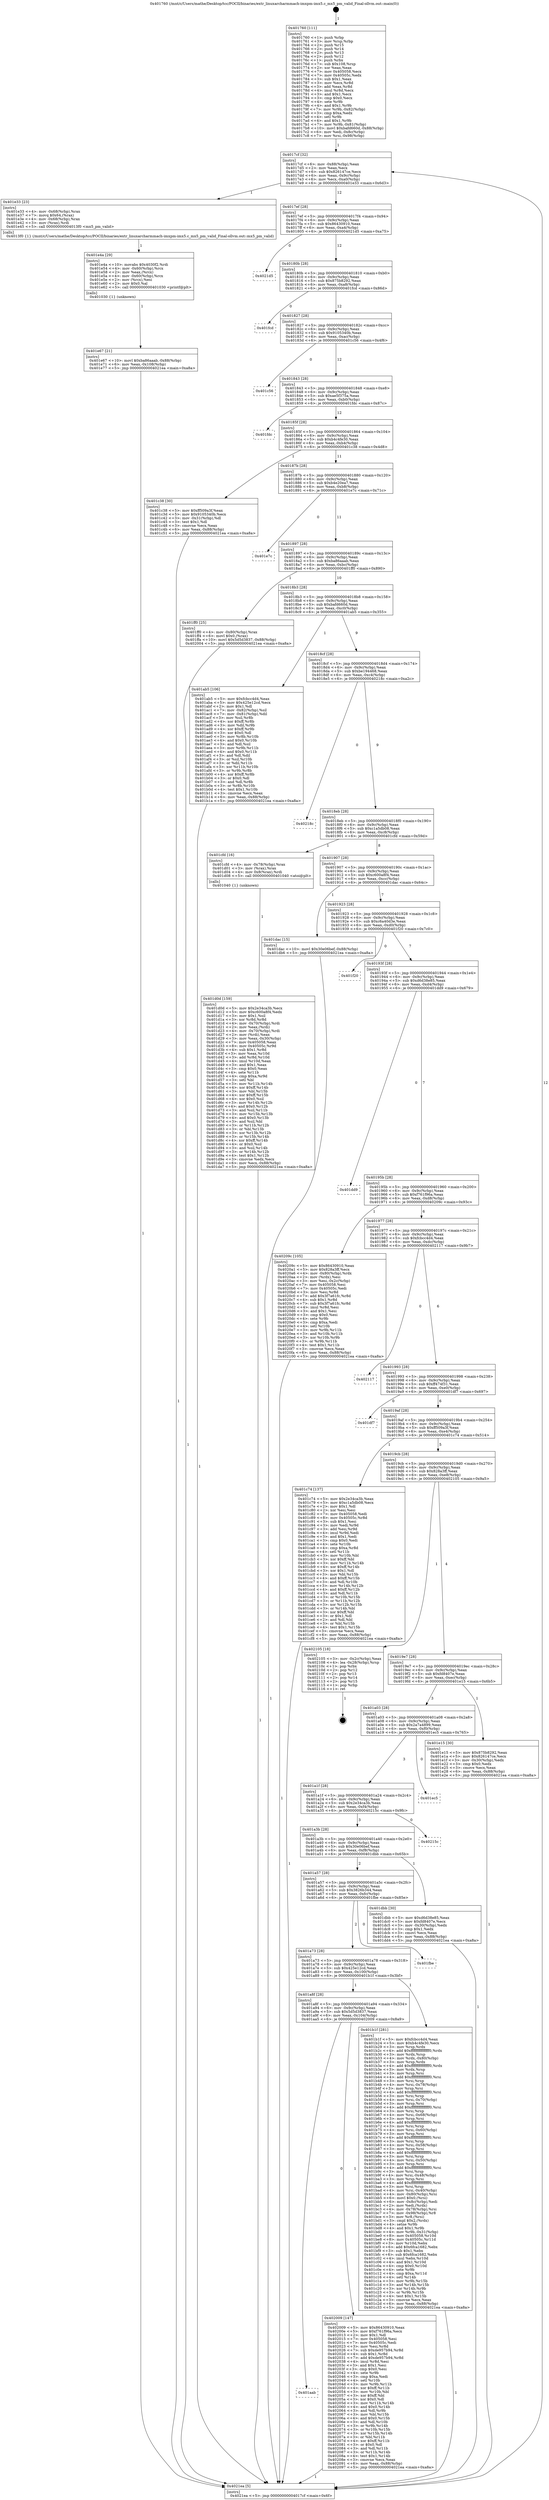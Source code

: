 digraph "0x401760" {
  label = "0x401760 (/mnt/c/Users/mathe/Desktop/tcc/POCII/binaries/extr_linuxarcharmmach-imxpm-imx5.c_mx5_pm_valid_Final-ollvm.out::main(0))"
  labelloc = "t"
  node[shape=record]

  Entry [label="",width=0.3,height=0.3,shape=circle,fillcolor=black,style=filled]
  "0x4017cf" [label="{
     0x4017cf [32]\l
     | [instrs]\l
     &nbsp;&nbsp;0x4017cf \<+6\>: mov -0x88(%rbp),%eax\l
     &nbsp;&nbsp;0x4017d5 \<+2\>: mov %eax,%ecx\l
     &nbsp;&nbsp;0x4017d7 \<+6\>: sub $0x826147ce,%ecx\l
     &nbsp;&nbsp;0x4017dd \<+6\>: mov %eax,-0x9c(%rbp)\l
     &nbsp;&nbsp;0x4017e3 \<+6\>: mov %ecx,-0xa0(%rbp)\l
     &nbsp;&nbsp;0x4017e9 \<+6\>: je 0000000000401e33 \<main+0x6d3\>\l
  }"]
  "0x401e33" [label="{
     0x401e33 [23]\l
     | [instrs]\l
     &nbsp;&nbsp;0x401e33 \<+4\>: mov -0x68(%rbp),%rax\l
     &nbsp;&nbsp;0x401e37 \<+7\>: movq $0x64,(%rax)\l
     &nbsp;&nbsp;0x401e3e \<+4\>: mov -0x68(%rbp),%rax\l
     &nbsp;&nbsp;0x401e42 \<+3\>: mov (%rax),%rdi\l
     &nbsp;&nbsp;0x401e45 \<+5\>: call 00000000004013f0 \<mx5_pm_valid\>\l
     | [calls]\l
     &nbsp;&nbsp;0x4013f0 \{1\} (/mnt/c/Users/mathe/Desktop/tcc/POCII/binaries/extr_linuxarcharmmach-imxpm-imx5.c_mx5_pm_valid_Final-ollvm.out::mx5_pm_valid)\l
  }"]
  "0x4017ef" [label="{
     0x4017ef [28]\l
     | [instrs]\l
     &nbsp;&nbsp;0x4017ef \<+5\>: jmp 00000000004017f4 \<main+0x94\>\l
     &nbsp;&nbsp;0x4017f4 \<+6\>: mov -0x9c(%rbp),%eax\l
     &nbsp;&nbsp;0x4017fa \<+5\>: sub $0x86430910,%eax\l
     &nbsp;&nbsp;0x4017ff \<+6\>: mov %eax,-0xa4(%rbp)\l
     &nbsp;&nbsp;0x401805 \<+6\>: je 00000000004021d5 \<main+0xa75\>\l
  }"]
  Exit [label="",width=0.3,height=0.3,shape=circle,fillcolor=black,style=filled,peripheries=2]
  "0x4021d5" [label="{
     0x4021d5\l
  }", style=dashed]
  "0x40180b" [label="{
     0x40180b [28]\l
     | [instrs]\l
     &nbsp;&nbsp;0x40180b \<+5\>: jmp 0000000000401810 \<main+0xb0\>\l
     &nbsp;&nbsp;0x401810 \<+6\>: mov -0x9c(%rbp),%eax\l
     &nbsp;&nbsp;0x401816 \<+5\>: sub $0x875b8292,%eax\l
     &nbsp;&nbsp;0x40181b \<+6\>: mov %eax,-0xa8(%rbp)\l
     &nbsp;&nbsp;0x401821 \<+6\>: je 0000000000401fcd \<main+0x86d\>\l
  }"]
  "0x401aab" [label="{
     0x401aab\l
  }", style=dashed]
  "0x401fcd" [label="{
     0x401fcd\l
  }", style=dashed]
  "0x401827" [label="{
     0x401827 [28]\l
     | [instrs]\l
     &nbsp;&nbsp;0x401827 \<+5\>: jmp 000000000040182c \<main+0xcc\>\l
     &nbsp;&nbsp;0x40182c \<+6\>: mov -0x9c(%rbp),%eax\l
     &nbsp;&nbsp;0x401832 \<+5\>: sub $0x9105340b,%eax\l
     &nbsp;&nbsp;0x401837 \<+6\>: mov %eax,-0xac(%rbp)\l
     &nbsp;&nbsp;0x40183d \<+6\>: je 0000000000401c56 \<main+0x4f6\>\l
  }"]
  "0x402009" [label="{
     0x402009 [147]\l
     | [instrs]\l
     &nbsp;&nbsp;0x402009 \<+5\>: mov $0x86430910,%eax\l
     &nbsp;&nbsp;0x40200e \<+5\>: mov $0xf761f96a,%ecx\l
     &nbsp;&nbsp;0x402013 \<+2\>: mov $0x1,%dl\l
     &nbsp;&nbsp;0x402015 \<+7\>: mov 0x405058,%esi\l
     &nbsp;&nbsp;0x40201c \<+7\>: mov 0x40505c,%edi\l
     &nbsp;&nbsp;0x402023 \<+3\>: mov %esi,%r8d\l
     &nbsp;&nbsp;0x402026 \<+7\>: sub $0xde957b94,%r8d\l
     &nbsp;&nbsp;0x40202d \<+4\>: sub $0x1,%r8d\l
     &nbsp;&nbsp;0x402031 \<+7\>: add $0xde957b94,%r8d\l
     &nbsp;&nbsp;0x402038 \<+4\>: imul %r8d,%esi\l
     &nbsp;&nbsp;0x40203c \<+3\>: and $0x1,%esi\l
     &nbsp;&nbsp;0x40203f \<+3\>: cmp $0x0,%esi\l
     &nbsp;&nbsp;0x402042 \<+4\>: sete %r9b\l
     &nbsp;&nbsp;0x402046 \<+3\>: cmp $0xa,%edi\l
     &nbsp;&nbsp;0x402049 \<+4\>: setl %r10b\l
     &nbsp;&nbsp;0x40204d \<+3\>: mov %r9b,%r11b\l
     &nbsp;&nbsp;0x402050 \<+4\>: xor $0xff,%r11b\l
     &nbsp;&nbsp;0x402054 \<+3\>: mov %r10b,%bl\l
     &nbsp;&nbsp;0x402057 \<+3\>: xor $0xff,%bl\l
     &nbsp;&nbsp;0x40205a \<+3\>: xor $0x0,%dl\l
     &nbsp;&nbsp;0x40205d \<+3\>: mov %r11b,%r14b\l
     &nbsp;&nbsp;0x402060 \<+4\>: and $0x0,%r14b\l
     &nbsp;&nbsp;0x402064 \<+3\>: and %dl,%r9b\l
     &nbsp;&nbsp;0x402067 \<+3\>: mov %bl,%r15b\l
     &nbsp;&nbsp;0x40206a \<+4\>: and $0x0,%r15b\l
     &nbsp;&nbsp;0x40206e \<+3\>: and %dl,%r10b\l
     &nbsp;&nbsp;0x402071 \<+3\>: or %r9b,%r14b\l
     &nbsp;&nbsp;0x402074 \<+3\>: or %r10b,%r15b\l
     &nbsp;&nbsp;0x402077 \<+3\>: xor %r15b,%r14b\l
     &nbsp;&nbsp;0x40207a \<+3\>: or %bl,%r11b\l
     &nbsp;&nbsp;0x40207d \<+4\>: xor $0xff,%r11b\l
     &nbsp;&nbsp;0x402081 \<+3\>: or $0x0,%dl\l
     &nbsp;&nbsp;0x402084 \<+3\>: and %dl,%r11b\l
     &nbsp;&nbsp;0x402087 \<+3\>: or %r11b,%r14b\l
     &nbsp;&nbsp;0x40208a \<+4\>: test $0x1,%r14b\l
     &nbsp;&nbsp;0x40208e \<+3\>: cmovne %ecx,%eax\l
     &nbsp;&nbsp;0x402091 \<+6\>: mov %eax,-0x88(%rbp)\l
     &nbsp;&nbsp;0x402097 \<+5\>: jmp 00000000004021ea \<main+0xa8a\>\l
  }"]
  "0x401c56" [label="{
     0x401c56\l
  }", style=dashed]
  "0x401843" [label="{
     0x401843 [28]\l
     | [instrs]\l
     &nbsp;&nbsp;0x401843 \<+5\>: jmp 0000000000401848 \<main+0xe8\>\l
     &nbsp;&nbsp;0x401848 \<+6\>: mov -0x9c(%rbp),%eax\l
     &nbsp;&nbsp;0x40184e \<+5\>: sub $0xae5f375a,%eax\l
     &nbsp;&nbsp;0x401853 \<+6\>: mov %eax,-0xb0(%rbp)\l
     &nbsp;&nbsp;0x401859 \<+6\>: je 0000000000401fdc \<main+0x87c\>\l
  }"]
  "0x401e67" [label="{
     0x401e67 [21]\l
     | [instrs]\l
     &nbsp;&nbsp;0x401e67 \<+10\>: movl $0xba86aaab,-0x88(%rbp)\l
     &nbsp;&nbsp;0x401e71 \<+6\>: mov %eax,-0x108(%rbp)\l
     &nbsp;&nbsp;0x401e77 \<+5\>: jmp 00000000004021ea \<main+0xa8a\>\l
  }"]
  "0x401fdc" [label="{
     0x401fdc\l
  }", style=dashed]
  "0x40185f" [label="{
     0x40185f [28]\l
     | [instrs]\l
     &nbsp;&nbsp;0x40185f \<+5\>: jmp 0000000000401864 \<main+0x104\>\l
     &nbsp;&nbsp;0x401864 \<+6\>: mov -0x9c(%rbp),%eax\l
     &nbsp;&nbsp;0x40186a \<+5\>: sub $0xb4c4fe30,%eax\l
     &nbsp;&nbsp;0x40186f \<+6\>: mov %eax,-0xb4(%rbp)\l
     &nbsp;&nbsp;0x401875 \<+6\>: je 0000000000401c38 \<main+0x4d8\>\l
  }"]
  "0x401e4a" [label="{
     0x401e4a [29]\l
     | [instrs]\l
     &nbsp;&nbsp;0x401e4a \<+10\>: movabs $0x4030f2,%rdi\l
     &nbsp;&nbsp;0x401e54 \<+4\>: mov -0x60(%rbp),%rcx\l
     &nbsp;&nbsp;0x401e58 \<+2\>: mov %eax,(%rcx)\l
     &nbsp;&nbsp;0x401e5a \<+4\>: mov -0x60(%rbp),%rcx\l
     &nbsp;&nbsp;0x401e5e \<+2\>: mov (%rcx),%esi\l
     &nbsp;&nbsp;0x401e60 \<+2\>: mov $0x0,%al\l
     &nbsp;&nbsp;0x401e62 \<+5\>: call 0000000000401030 \<printf@plt\>\l
     | [calls]\l
     &nbsp;&nbsp;0x401030 \{1\} (unknown)\l
  }"]
  "0x401c38" [label="{
     0x401c38 [30]\l
     | [instrs]\l
     &nbsp;&nbsp;0x401c38 \<+5\>: mov $0xff509a3f,%eax\l
     &nbsp;&nbsp;0x401c3d \<+5\>: mov $0x9105340b,%ecx\l
     &nbsp;&nbsp;0x401c42 \<+3\>: mov -0x31(%rbp),%dl\l
     &nbsp;&nbsp;0x401c45 \<+3\>: test $0x1,%dl\l
     &nbsp;&nbsp;0x401c48 \<+3\>: cmovne %ecx,%eax\l
     &nbsp;&nbsp;0x401c4b \<+6\>: mov %eax,-0x88(%rbp)\l
     &nbsp;&nbsp;0x401c51 \<+5\>: jmp 00000000004021ea \<main+0xa8a\>\l
  }"]
  "0x40187b" [label="{
     0x40187b [28]\l
     | [instrs]\l
     &nbsp;&nbsp;0x40187b \<+5\>: jmp 0000000000401880 \<main+0x120\>\l
     &nbsp;&nbsp;0x401880 \<+6\>: mov -0x9c(%rbp),%eax\l
     &nbsp;&nbsp;0x401886 \<+5\>: sub $0xb4e20ea7,%eax\l
     &nbsp;&nbsp;0x40188b \<+6\>: mov %eax,-0xb8(%rbp)\l
     &nbsp;&nbsp;0x401891 \<+6\>: je 0000000000401e7c \<main+0x71c\>\l
  }"]
  "0x401d0d" [label="{
     0x401d0d [159]\l
     | [instrs]\l
     &nbsp;&nbsp;0x401d0d \<+5\>: mov $0x2e34ca3b,%ecx\l
     &nbsp;&nbsp;0x401d12 \<+5\>: mov $0xc600a8f4,%edx\l
     &nbsp;&nbsp;0x401d17 \<+3\>: mov $0x1,%sil\l
     &nbsp;&nbsp;0x401d1a \<+3\>: xor %r8d,%r8d\l
     &nbsp;&nbsp;0x401d1d \<+4\>: mov -0x70(%rbp),%rdi\l
     &nbsp;&nbsp;0x401d21 \<+2\>: mov %eax,(%rdi)\l
     &nbsp;&nbsp;0x401d23 \<+4\>: mov -0x70(%rbp),%rdi\l
     &nbsp;&nbsp;0x401d27 \<+2\>: mov (%rdi),%eax\l
     &nbsp;&nbsp;0x401d29 \<+3\>: mov %eax,-0x30(%rbp)\l
     &nbsp;&nbsp;0x401d2c \<+7\>: mov 0x405058,%eax\l
     &nbsp;&nbsp;0x401d33 \<+8\>: mov 0x40505c,%r9d\l
     &nbsp;&nbsp;0x401d3b \<+4\>: sub $0x1,%r8d\l
     &nbsp;&nbsp;0x401d3f \<+3\>: mov %eax,%r10d\l
     &nbsp;&nbsp;0x401d42 \<+3\>: add %r8d,%r10d\l
     &nbsp;&nbsp;0x401d45 \<+4\>: imul %r10d,%eax\l
     &nbsp;&nbsp;0x401d49 \<+3\>: and $0x1,%eax\l
     &nbsp;&nbsp;0x401d4c \<+3\>: cmp $0x0,%eax\l
     &nbsp;&nbsp;0x401d4f \<+4\>: sete %r11b\l
     &nbsp;&nbsp;0x401d53 \<+4\>: cmp $0xa,%r9d\l
     &nbsp;&nbsp;0x401d57 \<+3\>: setl %bl\l
     &nbsp;&nbsp;0x401d5a \<+3\>: mov %r11b,%r14b\l
     &nbsp;&nbsp;0x401d5d \<+4\>: xor $0xff,%r14b\l
     &nbsp;&nbsp;0x401d61 \<+3\>: mov %bl,%r15b\l
     &nbsp;&nbsp;0x401d64 \<+4\>: xor $0xff,%r15b\l
     &nbsp;&nbsp;0x401d68 \<+4\>: xor $0x0,%sil\l
     &nbsp;&nbsp;0x401d6c \<+3\>: mov %r14b,%r12b\l
     &nbsp;&nbsp;0x401d6f \<+4\>: and $0x0,%r12b\l
     &nbsp;&nbsp;0x401d73 \<+3\>: and %sil,%r11b\l
     &nbsp;&nbsp;0x401d76 \<+3\>: mov %r15b,%r13b\l
     &nbsp;&nbsp;0x401d79 \<+4\>: and $0x0,%r13b\l
     &nbsp;&nbsp;0x401d7d \<+3\>: and %sil,%bl\l
     &nbsp;&nbsp;0x401d80 \<+3\>: or %r11b,%r12b\l
     &nbsp;&nbsp;0x401d83 \<+3\>: or %bl,%r13b\l
     &nbsp;&nbsp;0x401d86 \<+3\>: xor %r13b,%r12b\l
     &nbsp;&nbsp;0x401d89 \<+3\>: or %r15b,%r14b\l
     &nbsp;&nbsp;0x401d8c \<+4\>: xor $0xff,%r14b\l
     &nbsp;&nbsp;0x401d90 \<+4\>: or $0x0,%sil\l
     &nbsp;&nbsp;0x401d94 \<+3\>: and %sil,%r14b\l
     &nbsp;&nbsp;0x401d97 \<+3\>: or %r14b,%r12b\l
     &nbsp;&nbsp;0x401d9a \<+4\>: test $0x1,%r12b\l
     &nbsp;&nbsp;0x401d9e \<+3\>: cmovne %edx,%ecx\l
     &nbsp;&nbsp;0x401da1 \<+6\>: mov %ecx,-0x88(%rbp)\l
     &nbsp;&nbsp;0x401da7 \<+5\>: jmp 00000000004021ea \<main+0xa8a\>\l
  }"]
  "0x401e7c" [label="{
     0x401e7c\l
  }", style=dashed]
  "0x401897" [label="{
     0x401897 [28]\l
     | [instrs]\l
     &nbsp;&nbsp;0x401897 \<+5\>: jmp 000000000040189c \<main+0x13c\>\l
     &nbsp;&nbsp;0x40189c \<+6\>: mov -0x9c(%rbp),%eax\l
     &nbsp;&nbsp;0x4018a2 \<+5\>: sub $0xba86aaab,%eax\l
     &nbsp;&nbsp;0x4018a7 \<+6\>: mov %eax,-0xbc(%rbp)\l
     &nbsp;&nbsp;0x4018ad \<+6\>: je 0000000000401ff0 \<main+0x890\>\l
  }"]
  "0x401a8f" [label="{
     0x401a8f [28]\l
     | [instrs]\l
     &nbsp;&nbsp;0x401a8f \<+5\>: jmp 0000000000401a94 \<main+0x334\>\l
     &nbsp;&nbsp;0x401a94 \<+6\>: mov -0x9c(%rbp),%eax\l
     &nbsp;&nbsp;0x401a9a \<+5\>: sub $0x5d5d3837,%eax\l
     &nbsp;&nbsp;0x401a9f \<+6\>: mov %eax,-0x104(%rbp)\l
     &nbsp;&nbsp;0x401aa5 \<+6\>: je 0000000000402009 \<main+0x8a9\>\l
  }"]
  "0x401ff0" [label="{
     0x401ff0 [25]\l
     | [instrs]\l
     &nbsp;&nbsp;0x401ff0 \<+4\>: mov -0x80(%rbp),%rax\l
     &nbsp;&nbsp;0x401ff4 \<+6\>: movl $0x0,(%rax)\l
     &nbsp;&nbsp;0x401ffa \<+10\>: movl $0x5d5d3837,-0x88(%rbp)\l
     &nbsp;&nbsp;0x402004 \<+5\>: jmp 00000000004021ea \<main+0xa8a\>\l
  }"]
  "0x4018b3" [label="{
     0x4018b3 [28]\l
     | [instrs]\l
     &nbsp;&nbsp;0x4018b3 \<+5\>: jmp 00000000004018b8 \<main+0x158\>\l
     &nbsp;&nbsp;0x4018b8 \<+6\>: mov -0x9c(%rbp),%eax\l
     &nbsp;&nbsp;0x4018be \<+5\>: sub $0xbafd660d,%eax\l
     &nbsp;&nbsp;0x4018c3 \<+6\>: mov %eax,-0xc0(%rbp)\l
     &nbsp;&nbsp;0x4018c9 \<+6\>: je 0000000000401ab5 \<main+0x355\>\l
  }"]
  "0x401b1f" [label="{
     0x401b1f [281]\l
     | [instrs]\l
     &nbsp;&nbsp;0x401b1f \<+5\>: mov $0xfcbcc4d4,%eax\l
     &nbsp;&nbsp;0x401b24 \<+5\>: mov $0xb4c4fe30,%ecx\l
     &nbsp;&nbsp;0x401b29 \<+3\>: mov %rsp,%rdx\l
     &nbsp;&nbsp;0x401b2c \<+4\>: add $0xfffffffffffffff0,%rdx\l
     &nbsp;&nbsp;0x401b30 \<+3\>: mov %rdx,%rsp\l
     &nbsp;&nbsp;0x401b33 \<+4\>: mov %rdx,-0x80(%rbp)\l
     &nbsp;&nbsp;0x401b37 \<+3\>: mov %rsp,%rdx\l
     &nbsp;&nbsp;0x401b3a \<+4\>: add $0xfffffffffffffff0,%rdx\l
     &nbsp;&nbsp;0x401b3e \<+3\>: mov %rdx,%rsp\l
     &nbsp;&nbsp;0x401b41 \<+3\>: mov %rsp,%rsi\l
     &nbsp;&nbsp;0x401b44 \<+4\>: add $0xfffffffffffffff0,%rsi\l
     &nbsp;&nbsp;0x401b48 \<+3\>: mov %rsi,%rsp\l
     &nbsp;&nbsp;0x401b4b \<+4\>: mov %rsi,-0x78(%rbp)\l
     &nbsp;&nbsp;0x401b4f \<+3\>: mov %rsp,%rsi\l
     &nbsp;&nbsp;0x401b52 \<+4\>: add $0xfffffffffffffff0,%rsi\l
     &nbsp;&nbsp;0x401b56 \<+3\>: mov %rsi,%rsp\l
     &nbsp;&nbsp;0x401b59 \<+4\>: mov %rsi,-0x70(%rbp)\l
     &nbsp;&nbsp;0x401b5d \<+3\>: mov %rsp,%rsi\l
     &nbsp;&nbsp;0x401b60 \<+4\>: add $0xfffffffffffffff0,%rsi\l
     &nbsp;&nbsp;0x401b64 \<+3\>: mov %rsi,%rsp\l
     &nbsp;&nbsp;0x401b67 \<+4\>: mov %rsi,-0x68(%rbp)\l
     &nbsp;&nbsp;0x401b6b \<+3\>: mov %rsp,%rsi\l
     &nbsp;&nbsp;0x401b6e \<+4\>: add $0xfffffffffffffff0,%rsi\l
     &nbsp;&nbsp;0x401b72 \<+3\>: mov %rsi,%rsp\l
     &nbsp;&nbsp;0x401b75 \<+4\>: mov %rsi,-0x60(%rbp)\l
     &nbsp;&nbsp;0x401b79 \<+3\>: mov %rsp,%rsi\l
     &nbsp;&nbsp;0x401b7c \<+4\>: add $0xfffffffffffffff0,%rsi\l
     &nbsp;&nbsp;0x401b80 \<+3\>: mov %rsi,%rsp\l
     &nbsp;&nbsp;0x401b83 \<+4\>: mov %rsi,-0x58(%rbp)\l
     &nbsp;&nbsp;0x401b87 \<+3\>: mov %rsp,%rsi\l
     &nbsp;&nbsp;0x401b8a \<+4\>: add $0xfffffffffffffff0,%rsi\l
     &nbsp;&nbsp;0x401b8e \<+3\>: mov %rsi,%rsp\l
     &nbsp;&nbsp;0x401b91 \<+4\>: mov %rsi,-0x50(%rbp)\l
     &nbsp;&nbsp;0x401b95 \<+3\>: mov %rsp,%rsi\l
     &nbsp;&nbsp;0x401b98 \<+4\>: add $0xfffffffffffffff0,%rsi\l
     &nbsp;&nbsp;0x401b9c \<+3\>: mov %rsi,%rsp\l
     &nbsp;&nbsp;0x401b9f \<+4\>: mov %rsi,-0x48(%rbp)\l
     &nbsp;&nbsp;0x401ba3 \<+3\>: mov %rsp,%rsi\l
     &nbsp;&nbsp;0x401ba6 \<+4\>: add $0xfffffffffffffff0,%rsi\l
     &nbsp;&nbsp;0x401baa \<+3\>: mov %rsi,%rsp\l
     &nbsp;&nbsp;0x401bad \<+4\>: mov %rsi,-0x40(%rbp)\l
     &nbsp;&nbsp;0x401bb1 \<+4\>: mov -0x80(%rbp),%rsi\l
     &nbsp;&nbsp;0x401bb5 \<+6\>: movl $0x0,(%rsi)\l
     &nbsp;&nbsp;0x401bbb \<+6\>: mov -0x8c(%rbp),%edi\l
     &nbsp;&nbsp;0x401bc1 \<+2\>: mov %edi,(%rdx)\l
     &nbsp;&nbsp;0x401bc3 \<+4\>: mov -0x78(%rbp),%rsi\l
     &nbsp;&nbsp;0x401bc7 \<+7\>: mov -0x98(%rbp),%r8\l
     &nbsp;&nbsp;0x401bce \<+3\>: mov %r8,(%rsi)\l
     &nbsp;&nbsp;0x401bd1 \<+3\>: cmpl $0x2,(%rdx)\l
     &nbsp;&nbsp;0x401bd4 \<+4\>: setne %r9b\l
     &nbsp;&nbsp;0x401bd8 \<+4\>: and $0x1,%r9b\l
     &nbsp;&nbsp;0x401bdc \<+4\>: mov %r9b,-0x31(%rbp)\l
     &nbsp;&nbsp;0x401be0 \<+8\>: mov 0x405058,%r10d\l
     &nbsp;&nbsp;0x401be8 \<+8\>: mov 0x40505c,%r11d\l
     &nbsp;&nbsp;0x401bf0 \<+3\>: mov %r10d,%ebx\l
     &nbsp;&nbsp;0x401bf3 \<+6\>: add $0x6fca1682,%ebx\l
     &nbsp;&nbsp;0x401bf9 \<+3\>: sub $0x1,%ebx\l
     &nbsp;&nbsp;0x401bfc \<+6\>: sub $0x6fca1682,%ebx\l
     &nbsp;&nbsp;0x401c02 \<+4\>: imul %ebx,%r10d\l
     &nbsp;&nbsp;0x401c06 \<+4\>: and $0x1,%r10d\l
     &nbsp;&nbsp;0x401c0a \<+4\>: cmp $0x0,%r10d\l
     &nbsp;&nbsp;0x401c0e \<+4\>: sete %r9b\l
     &nbsp;&nbsp;0x401c12 \<+4\>: cmp $0xa,%r11d\l
     &nbsp;&nbsp;0x401c16 \<+4\>: setl %r14b\l
     &nbsp;&nbsp;0x401c1a \<+3\>: mov %r9b,%r15b\l
     &nbsp;&nbsp;0x401c1d \<+3\>: and %r14b,%r15b\l
     &nbsp;&nbsp;0x401c20 \<+3\>: xor %r14b,%r9b\l
     &nbsp;&nbsp;0x401c23 \<+3\>: or %r9b,%r15b\l
     &nbsp;&nbsp;0x401c26 \<+4\>: test $0x1,%r15b\l
     &nbsp;&nbsp;0x401c2a \<+3\>: cmovne %ecx,%eax\l
     &nbsp;&nbsp;0x401c2d \<+6\>: mov %eax,-0x88(%rbp)\l
     &nbsp;&nbsp;0x401c33 \<+5\>: jmp 00000000004021ea \<main+0xa8a\>\l
  }"]
  "0x401ab5" [label="{
     0x401ab5 [106]\l
     | [instrs]\l
     &nbsp;&nbsp;0x401ab5 \<+5\>: mov $0xfcbcc4d4,%eax\l
     &nbsp;&nbsp;0x401aba \<+5\>: mov $0x425e12cd,%ecx\l
     &nbsp;&nbsp;0x401abf \<+2\>: mov $0x1,%dl\l
     &nbsp;&nbsp;0x401ac1 \<+7\>: mov -0x82(%rbp),%sil\l
     &nbsp;&nbsp;0x401ac8 \<+7\>: mov -0x81(%rbp),%dil\l
     &nbsp;&nbsp;0x401acf \<+3\>: mov %sil,%r8b\l
     &nbsp;&nbsp;0x401ad2 \<+4\>: xor $0xff,%r8b\l
     &nbsp;&nbsp;0x401ad6 \<+3\>: mov %dil,%r9b\l
     &nbsp;&nbsp;0x401ad9 \<+4\>: xor $0xff,%r9b\l
     &nbsp;&nbsp;0x401add \<+3\>: xor $0x0,%dl\l
     &nbsp;&nbsp;0x401ae0 \<+3\>: mov %r8b,%r10b\l
     &nbsp;&nbsp;0x401ae3 \<+4\>: and $0x0,%r10b\l
     &nbsp;&nbsp;0x401ae7 \<+3\>: and %dl,%sil\l
     &nbsp;&nbsp;0x401aea \<+3\>: mov %r9b,%r11b\l
     &nbsp;&nbsp;0x401aed \<+4\>: and $0x0,%r11b\l
     &nbsp;&nbsp;0x401af1 \<+3\>: and %dl,%dil\l
     &nbsp;&nbsp;0x401af4 \<+3\>: or %sil,%r10b\l
     &nbsp;&nbsp;0x401af7 \<+3\>: or %dil,%r11b\l
     &nbsp;&nbsp;0x401afa \<+3\>: xor %r11b,%r10b\l
     &nbsp;&nbsp;0x401afd \<+3\>: or %r9b,%r8b\l
     &nbsp;&nbsp;0x401b00 \<+4\>: xor $0xff,%r8b\l
     &nbsp;&nbsp;0x401b04 \<+3\>: or $0x0,%dl\l
     &nbsp;&nbsp;0x401b07 \<+3\>: and %dl,%r8b\l
     &nbsp;&nbsp;0x401b0a \<+3\>: or %r8b,%r10b\l
     &nbsp;&nbsp;0x401b0d \<+4\>: test $0x1,%r10b\l
     &nbsp;&nbsp;0x401b11 \<+3\>: cmovne %ecx,%eax\l
     &nbsp;&nbsp;0x401b14 \<+6\>: mov %eax,-0x88(%rbp)\l
     &nbsp;&nbsp;0x401b1a \<+5\>: jmp 00000000004021ea \<main+0xa8a\>\l
  }"]
  "0x4018cf" [label="{
     0x4018cf [28]\l
     | [instrs]\l
     &nbsp;&nbsp;0x4018cf \<+5\>: jmp 00000000004018d4 \<main+0x174\>\l
     &nbsp;&nbsp;0x4018d4 \<+6\>: mov -0x9c(%rbp),%eax\l
     &nbsp;&nbsp;0x4018da \<+5\>: sub $0xbe194468,%eax\l
     &nbsp;&nbsp;0x4018df \<+6\>: mov %eax,-0xc4(%rbp)\l
     &nbsp;&nbsp;0x4018e5 \<+6\>: je 000000000040218c \<main+0xa2c\>\l
  }"]
  "0x4021ea" [label="{
     0x4021ea [5]\l
     | [instrs]\l
     &nbsp;&nbsp;0x4021ea \<+5\>: jmp 00000000004017cf \<main+0x6f\>\l
  }"]
  "0x401760" [label="{
     0x401760 [111]\l
     | [instrs]\l
     &nbsp;&nbsp;0x401760 \<+1\>: push %rbp\l
     &nbsp;&nbsp;0x401761 \<+3\>: mov %rsp,%rbp\l
     &nbsp;&nbsp;0x401764 \<+2\>: push %r15\l
     &nbsp;&nbsp;0x401766 \<+2\>: push %r14\l
     &nbsp;&nbsp;0x401768 \<+2\>: push %r13\l
     &nbsp;&nbsp;0x40176a \<+2\>: push %r12\l
     &nbsp;&nbsp;0x40176c \<+1\>: push %rbx\l
     &nbsp;&nbsp;0x40176d \<+7\>: sub $0x108,%rsp\l
     &nbsp;&nbsp;0x401774 \<+2\>: xor %eax,%eax\l
     &nbsp;&nbsp;0x401776 \<+7\>: mov 0x405058,%ecx\l
     &nbsp;&nbsp;0x40177d \<+7\>: mov 0x40505c,%edx\l
     &nbsp;&nbsp;0x401784 \<+3\>: sub $0x1,%eax\l
     &nbsp;&nbsp;0x401787 \<+3\>: mov %ecx,%r8d\l
     &nbsp;&nbsp;0x40178a \<+3\>: add %eax,%r8d\l
     &nbsp;&nbsp;0x40178d \<+4\>: imul %r8d,%ecx\l
     &nbsp;&nbsp;0x401791 \<+3\>: and $0x1,%ecx\l
     &nbsp;&nbsp;0x401794 \<+3\>: cmp $0x0,%ecx\l
     &nbsp;&nbsp;0x401797 \<+4\>: sete %r9b\l
     &nbsp;&nbsp;0x40179b \<+4\>: and $0x1,%r9b\l
     &nbsp;&nbsp;0x40179f \<+7\>: mov %r9b,-0x82(%rbp)\l
     &nbsp;&nbsp;0x4017a6 \<+3\>: cmp $0xa,%edx\l
     &nbsp;&nbsp;0x4017a9 \<+4\>: setl %r9b\l
     &nbsp;&nbsp;0x4017ad \<+4\>: and $0x1,%r9b\l
     &nbsp;&nbsp;0x4017b1 \<+7\>: mov %r9b,-0x81(%rbp)\l
     &nbsp;&nbsp;0x4017b8 \<+10\>: movl $0xbafd660d,-0x88(%rbp)\l
     &nbsp;&nbsp;0x4017c2 \<+6\>: mov %edi,-0x8c(%rbp)\l
     &nbsp;&nbsp;0x4017c8 \<+7\>: mov %rsi,-0x98(%rbp)\l
  }"]
  "0x401a73" [label="{
     0x401a73 [28]\l
     | [instrs]\l
     &nbsp;&nbsp;0x401a73 \<+5\>: jmp 0000000000401a78 \<main+0x318\>\l
     &nbsp;&nbsp;0x401a78 \<+6\>: mov -0x9c(%rbp),%eax\l
     &nbsp;&nbsp;0x401a7e \<+5\>: sub $0x425e12cd,%eax\l
     &nbsp;&nbsp;0x401a83 \<+6\>: mov %eax,-0x100(%rbp)\l
     &nbsp;&nbsp;0x401a89 \<+6\>: je 0000000000401b1f \<main+0x3bf\>\l
  }"]
  "0x40218c" [label="{
     0x40218c\l
  }", style=dashed]
  "0x4018eb" [label="{
     0x4018eb [28]\l
     | [instrs]\l
     &nbsp;&nbsp;0x4018eb \<+5\>: jmp 00000000004018f0 \<main+0x190\>\l
     &nbsp;&nbsp;0x4018f0 \<+6\>: mov -0x9c(%rbp),%eax\l
     &nbsp;&nbsp;0x4018f6 \<+5\>: sub $0xc1a5db08,%eax\l
     &nbsp;&nbsp;0x4018fb \<+6\>: mov %eax,-0xc8(%rbp)\l
     &nbsp;&nbsp;0x401901 \<+6\>: je 0000000000401cfd \<main+0x59d\>\l
  }"]
  "0x401fbe" [label="{
     0x401fbe\l
  }", style=dashed]
  "0x401cfd" [label="{
     0x401cfd [16]\l
     | [instrs]\l
     &nbsp;&nbsp;0x401cfd \<+4\>: mov -0x78(%rbp),%rax\l
     &nbsp;&nbsp;0x401d01 \<+3\>: mov (%rax),%rax\l
     &nbsp;&nbsp;0x401d04 \<+4\>: mov 0x8(%rax),%rdi\l
     &nbsp;&nbsp;0x401d08 \<+5\>: call 0000000000401040 \<atoi@plt\>\l
     | [calls]\l
     &nbsp;&nbsp;0x401040 \{1\} (unknown)\l
  }"]
  "0x401907" [label="{
     0x401907 [28]\l
     | [instrs]\l
     &nbsp;&nbsp;0x401907 \<+5\>: jmp 000000000040190c \<main+0x1ac\>\l
     &nbsp;&nbsp;0x40190c \<+6\>: mov -0x9c(%rbp),%eax\l
     &nbsp;&nbsp;0x401912 \<+5\>: sub $0xc600a8f4,%eax\l
     &nbsp;&nbsp;0x401917 \<+6\>: mov %eax,-0xcc(%rbp)\l
     &nbsp;&nbsp;0x40191d \<+6\>: je 0000000000401dac \<main+0x64c\>\l
  }"]
  "0x401a57" [label="{
     0x401a57 [28]\l
     | [instrs]\l
     &nbsp;&nbsp;0x401a57 \<+5\>: jmp 0000000000401a5c \<main+0x2fc\>\l
     &nbsp;&nbsp;0x401a5c \<+6\>: mov -0x9c(%rbp),%eax\l
     &nbsp;&nbsp;0x401a62 \<+5\>: sub $0x3826b344,%eax\l
     &nbsp;&nbsp;0x401a67 \<+6\>: mov %eax,-0xfc(%rbp)\l
     &nbsp;&nbsp;0x401a6d \<+6\>: je 0000000000401fbe \<main+0x85e\>\l
  }"]
  "0x401dac" [label="{
     0x401dac [15]\l
     | [instrs]\l
     &nbsp;&nbsp;0x401dac \<+10\>: movl $0x30e06bef,-0x88(%rbp)\l
     &nbsp;&nbsp;0x401db6 \<+5\>: jmp 00000000004021ea \<main+0xa8a\>\l
  }"]
  "0x401923" [label="{
     0x401923 [28]\l
     | [instrs]\l
     &nbsp;&nbsp;0x401923 \<+5\>: jmp 0000000000401928 \<main+0x1c8\>\l
     &nbsp;&nbsp;0x401928 \<+6\>: mov -0x9c(%rbp),%eax\l
     &nbsp;&nbsp;0x40192e \<+5\>: sub $0xc6a40d3e,%eax\l
     &nbsp;&nbsp;0x401933 \<+6\>: mov %eax,-0xd0(%rbp)\l
     &nbsp;&nbsp;0x401939 \<+6\>: je 0000000000401f20 \<main+0x7c0\>\l
  }"]
  "0x401dbb" [label="{
     0x401dbb [30]\l
     | [instrs]\l
     &nbsp;&nbsp;0x401dbb \<+5\>: mov $0xd6d38e85,%eax\l
     &nbsp;&nbsp;0x401dc0 \<+5\>: mov $0xfd8407e,%ecx\l
     &nbsp;&nbsp;0x401dc5 \<+3\>: mov -0x30(%rbp),%edx\l
     &nbsp;&nbsp;0x401dc8 \<+3\>: cmp $0x1,%edx\l
     &nbsp;&nbsp;0x401dcb \<+3\>: cmovl %ecx,%eax\l
     &nbsp;&nbsp;0x401dce \<+6\>: mov %eax,-0x88(%rbp)\l
     &nbsp;&nbsp;0x401dd4 \<+5\>: jmp 00000000004021ea \<main+0xa8a\>\l
  }"]
  "0x401f20" [label="{
     0x401f20\l
  }", style=dashed]
  "0x40193f" [label="{
     0x40193f [28]\l
     | [instrs]\l
     &nbsp;&nbsp;0x40193f \<+5\>: jmp 0000000000401944 \<main+0x1e4\>\l
     &nbsp;&nbsp;0x401944 \<+6\>: mov -0x9c(%rbp),%eax\l
     &nbsp;&nbsp;0x40194a \<+5\>: sub $0xd6d38e85,%eax\l
     &nbsp;&nbsp;0x40194f \<+6\>: mov %eax,-0xd4(%rbp)\l
     &nbsp;&nbsp;0x401955 \<+6\>: je 0000000000401dd9 \<main+0x679\>\l
  }"]
  "0x401a3b" [label="{
     0x401a3b [28]\l
     | [instrs]\l
     &nbsp;&nbsp;0x401a3b \<+5\>: jmp 0000000000401a40 \<main+0x2e0\>\l
     &nbsp;&nbsp;0x401a40 \<+6\>: mov -0x9c(%rbp),%eax\l
     &nbsp;&nbsp;0x401a46 \<+5\>: sub $0x30e06bef,%eax\l
     &nbsp;&nbsp;0x401a4b \<+6\>: mov %eax,-0xf8(%rbp)\l
     &nbsp;&nbsp;0x401a51 \<+6\>: je 0000000000401dbb \<main+0x65b\>\l
  }"]
  "0x401dd9" [label="{
     0x401dd9\l
  }", style=dashed]
  "0x40195b" [label="{
     0x40195b [28]\l
     | [instrs]\l
     &nbsp;&nbsp;0x40195b \<+5\>: jmp 0000000000401960 \<main+0x200\>\l
     &nbsp;&nbsp;0x401960 \<+6\>: mov -0x9c(%rbp),%eax\l
     &nbsp;&nbsp;0x401966 \<+5\>: sub $0xf761f96a,%eax\l
     &nbsp;&nbsp;0x40196b \<+6\>: mov %eax,-0xd8(%rbp)\l
     &nbsp;&nbsp;0x401971 \<+6\>: je 000000000040209c \<main+0x93c\>\l
  }"]
  "0x40215c" [label="{
     0x40215c\l
  }", style=dashed]
  "0x40209c" [label="{
     0x40209c [105]\l
     | [instrs]\l
     &nbsp;&nbsp;0x40209c \<+5\>: mov $0x86430910,%eax\l
     &nbsp;&nbsp;0x4020a1 \<+5\>: mov $0x828a3ff,%ecx\l
     &nbsp;&nbsp;0x4020a6 \<+4\>: mov -0x80(%rbp),%rdx\l
     &nbsp;&nbsp;0x4020aa \<+2\>: mov (%rdx),%esi\l
     &nbsp;&nbsp;0x4020ac \<+3\>: mov %esi,-0x2c(%rbp)\l
     &nbsp;&nbsp;0x4020af \<+7\>: mov 0x405058,%esi\l
     &nbsp;&nbsp;0x4020b6 \<+7\>: mov 0x40505c,%edi\l
     &nbsp;&nbsp;0x4020bd \<+3\>: mov %esi,%r8d\l
     &nbsp;&nbsp;0x4020c0 \<+7\>: add $0x3f7a61fc,%r8d\l
     &nbsp;&nbsp;0x4020c7 \<+4\>: sub $0x1,%r8d\l
     &nbsp;&nbsp;0x4020cb \<+7\>: sub $0x3f7a61fc,%r8d\l
     &nbsp;&nbsp;0x4020d2 \<+4\>: imul %r8d,%esi\l
     &nbsp;&nbsp;0x4020d6 \<+3\>: and $0x1,%esi\l
     &nbsp;&nbsp;0x4020d9 \<+3\>: cmp $0x0,%esi\l
     &nbsp;&nbsp;0x4020dc \<+4\>: sete %r9b\l
     &nbsp;&nbsp;0x4020e0 \<+3\>: cmp $0xa,%edi\l
     &nbsp;&nbsp;0x4020e3 \<+4\>: setl %r10b\l
     &nbsp;&nbsp;0x4020e7 \<+3\>: mov %r9b,%r11b\l
     &nbsp;&nbsp;0x4020ea \<+3\>: and %r10b,%r11b\l
     &nbsp;&nbsp;0x4020ed \<+3\>: xor %r10b,%r9b\l
     &nbsp;&nbsp;0x4020f0 \<+3\>: or %r9b,%r11b\l
     &nbsp;&nbsp;0x4020f3 \<+4\>: test $0x1,%r11b\l
     &nbsp;&nbsp;0x4020f7 \<+3\>: cmovne %ecx,%eax\l
     &nbsp;&nbsp;0x4020fa \<+6\>: mov %eax,-0x88(%rbp)\l
     &nbsp;&nbsp;0x402100 \<+5\>: jmp 00000000004021ea \<main+0xa8a\>\l
  }"]
  "0x401977" [label="{
     0x401977 [28]\l
     | [instrs]\l
     &nbsp;&nbsp;0x401977 \<+5\>: jmp 000000000040197c \<main+0x21c\>\l
     &nbsp;&nbsp;0x40197c \<+6\>: mov -0x9c(%rbp),%eax\l
     &nbsp;&nbsp;0x401982 \<+5\>: sub $0xfcbcc4d4,%eax\l
     &nbsp;&nbsp;0x401987 \<+6\>: mov %eax,-0xdc(%rbp)\l
     &nbsp;&nbsp;0x40198d \<+6\>: je 0000000000402117 \<main+0x9b7\>\l
  }"]
  "0x401a1f" [label="{
     0x401a1f [28]\l
     | [instrs]\l
     &nbsp;&nbsp;0x401a1f \<+5\>: jmp 0000000000401a24 \<main+0x2c4\>\l
     &nbsp;&nbsp;0x401a24 \<+6\>: mov -0x9c(%rbp),%eax\l
     &nbsp;&nbsp;0x401a2a \<+5\>: sub $0x2e34ca3b,%eax\l
     &nbsp;&nbsp;0x401a2f \<+6\>: mov %eax,-0xf4(%rbp)\l
     &nbsp;&nbsp;0x401a35 \<+6\>: je 000000000040215c \<main+0x9fc\>\l
  }"]
  "0x402117" [label="{
     0x402117\l
  }", style=dashed]
  "0x401993" [label="{
     0x401993 [28]\l
     | [instrs]\l
     &nbsp;&nbsp;0x401993 \<+5\>: jmp 0000000000401998 \<main+0x238\>\l
     &nbsp;&nbsp;0x401998 \<+6\>: mov -0x9c(%rbp),%eax\l
     &nbsp;&nbsp;0x40199e \<+5\>: sub $0xff474f31,%eax\l
     &nbsp;&nbsp;0x4019a3 \<+6\>: mov %eax,-0xe0(%rbp)\l
     &nbsp;&nbsp;0x4019a9 \<+6\>: je 0000000000401df7 \<main+0x697\>\l
  }"]
  "0x401ec5" [label="{
     0x401ec5\l
  }", style=dashed]
  "0x401df7" [label="{
     0x401df7\l
  }", style=dashed]
  "0x4019af" [label="{
     0x4019af [28]\l
     | [instrs]\l
     &nbsp;&nbsp;0x4019af \<+5\>: jmp 00000000004019b4 \<main+0x254\>\l
     &nbsp;&nbsp;0x4019b4 \<+6\>: mov -0x9c(%rbp),%eax\l
     &nbsp;&nbsp;0x4019ba \<+5\>: sub $0xff509a3f,%eax\l
     &nbsp;&nbsp;0x4019bf \<+6\>: mov %eax,-0xe4(%rbp)\l
     &nbsp;&nbsp;0x4019c5 \<+6\>: je 0000000000401c74 \<main+0x514\>\l
  }"]
  "0x401a03" [label="{
     0x401a03 [28]\l
     | [instrs]\l
     &nbsp;&nbsp;0x401a03 \<+5\>: jmp 0000000000401a08 \<main+0x2a8\>\l
     &nbsp;&nbsp;0x401a08 \<+6\>: mov -0x9c(%rbp),%eax\l
     &nbsp;&nbsp;0x401a0e \<+5\>: sub $0x2a7a4899,%eax\l
     &nbsp;&nbsp;0x401a13 \<+6\>: mov %eax,-0xf0(%rbp)\l
     &nbsp;&nbsp;0x401a19 \<+6\>: je 0000000000401ec5 \<main+0x765\>\l
  }"]
  "0x401c74" [label="{
     0x401c74 [137]\l
     | [instrs]\l
     &nbsp;&nbsp;0x401c74 \<+5\>: mov $0x2e34ca3b,%eax\l
     &nbsp;&nbsp;0x401c79 \<+5\>: mov $0xc1a5db08,%ecx\l
     &nbsp;&nbsp;0x401c7e \<+2\>: mov $0x1,%dl\l
     &nbsp;&nbsp;0x401c80 \<+2\>: xor %esi,%esi\l
     &nbsp;&nbsp;0x401c82 \<+7\>: mov 0x405058,%edi\l
     &nbsp;&nbsp;0x401c89 \<+8\>: mov 0x40505c,%r8d\l
     &nbsp;&nbsp;0x401c91 \<+3\>: sub $0x1,%esi\l
     &nbsp;&nbsp;0x401c94 \<+3\>: mov %edi,%r9d\l
     &nbsp;&nbsp;0x401c97 \<+3\>: add %esi,%r9d\l
     &nbsp;&nbsp;0x401c9a \<+4\>: imul %r9d,%edi\l
     &nbsp;&nbsp;0x401c9e \<+3\>: and $0x1,%edi\l
     &nbsp;&nbsp;0x401ca1 \<+3\>: cmp $0x0,%edi\l
     &nbsp;&nbsp;0x401ca4 \<+4\>: sete %r10b\l
     &nbsp;&nbsp;0x401ca8 \<+4\>: cmp $0xa,%r8d\l
     &nbsp;&nbsp;0x401cac \<+4\>: setl %r11b\l
     &nbsp;&nbsp;0x401cb0 \<+3\>: mov %r10b,%bl\l
     &nbsp;&nbsp;0x401cb3 \<+3\>: xor $0xff,%bl\l
     &nbsp;&nbsp;0x401cb6 \<+3\>: mov %r11b,%r14b\l
     &nbsp;&nbsp;0x401cb9 \<+4\>: xor $0xff,%r14b\l
     &nbsp;&nbsp;0x401cbd \<+3\>: xor $0x1,%dl\l
     &nbsp;&nbsp;0x401cc0 \<+3\>: mov %bl,%r15b\l
     &nbsp;&nbsp;0x401cc3 \<+4\>: and $0xff,%r15b\l
     &nbsp;&nbsp;0x401cc7 \<+3\>: and %dl,%r10b\l
     &nbsp;&nbsp;0x401cca \<+3\>: mov %r14b,%r12b\l
     &nbsp;&nbsp;0x401ccd \<+4\>: and $0xff,%r12b\l
     &nbsp;&nbsp;0x401cd1 \<+3\>: and %dl,%r11b\l
     &nbsp;&nbsp;0x401cd4 \<+3\>: or %r10b,%r15b\l
     &nbsp;&nbsp;0x401cd7 \<+3\>: or %r11b,%r12b\l
     &nbsp;&nbsp;0x401cda \<+3\>: xor %r12b,%r15b\l
     &nbsp;&nbsp;0x401cdd \<+3\>: or %r14b,%bl\l
     &nbsp;&nbsp;0x401ce0 \<+3\>: xor $0xff,%bl\l
     &nbsp;&nbsp;0x401ce3 \<+3\>: or $0x1,%dl\l
     &nbsp;&nbsp;0x401ce6 \<+2\>: and %dl,%bl\l
     &nbsp;&nbsp;0x401ce8 \<+3\>: or %bl,%r15b\l
     &nbsp;&nbsp;0x401ceb \<+4\>: test $0x1,%r15b\l
     &nbsp;&nbsp;0x401cef \<+3\>: cmovne %ecx,%eax\l
     &nbsp;&nbsp;0x401cf2 \<+6\>: mov %eax,-0x88(%rbp)\l
     &nbsp;&nbsp;0x401cf8 \<+5\>: jmp 00000000004021ea \<main+0xa8a\>\l
  }"]
  "0x4019cb" [label="{
     0x4019cb [28]\l
     | [instrs]\l
     &nbsp;&nbsp;0x4019cb \<+5\>: jmp 00000000004019d0 \<main+0x270\>\l
     &nbsp;&nbsp;0x4019d0 \<+6\>: mov -0x9c(%rbp),%eax\l
     &nbsp;&nbsp;0x4019d6 \<+5\>: sub $0x828a3ff,%eax\l
     &nbsp;&nbsp;0x4019db \<+6\>: mov %eax,-0xe8(%rbp)\l
     &nbsp;&nbsp;0x4019e1 \<+6\>: je 0000000000402105 \<main+0x9a5\>\l
  }"]
  "0x401e15" [label="{
     0x401e15 [30]\l
     | [instrs]\l
     &nbsp;&nbsp;0x401e15 \<+5\>: mov $0x875b8292,%eax\l
     &nbsp;&nbsp;0x401e1a \<+5\>: mov $0x826147ce,%ecx\l
     &nbsp;&nbsp;0x401e1f \<+3\>: mov -0x30(%rbp),%edx\l
     &nbsp;&nbsp;0x401e22 \<+3\>: cmp $0x0,%edx\l
     &nbsp;&nbsp;0x401e25 \<+3\>: cmove %ecx,%eax\l
     &nbsp;&nbsp;0x401e28 \<+6\>: mov %eax,-0x88(%rbp)\l
     &nbsp;&nbsp;0x401e2e \<+5\>: jmp 00000000004021ea \<main+0xa8a\>\l
  }"]
  "0x402105" [label="{
     0x402105 [18]\l
     | [instrs]\l
     &nbsp;&nbsp;0x402105 \<+3\>: mov -0x2c(%rbp),%eax\l
     &nbsp;&nbsp;0x402108 \<+4\>: lea -0x28(%rbp),%rsp\l
     &nbsp;&nbsp;0x40210c \<+1\>: pop %rbx\l
     &nbsp;&nbsp;0x40210d \<+2\>: pop %r12\l
     &nbsp;&nbsp;0x40210f \<+2\>: pop %r13\l
     &nbsp;&nbsp;0x402111 \<+2\>: pop %r14\l
     &nbsp;&nbsp;0x402113 \<+2\>: pop %r15\l
     &nbsp;&nbsp;0x402115 \<+1\>: pop %rbp\l
     &nbsp;&nbsp;0x402116 \<+1\>: ret\l
  }"]
  "0x4019e7" [label="{
     0x4019e7 [28]\l
     | [instrs]\l
     &nbsp;&nbsp;0x4019e7 \<+5\>: jmp 00000000004019ec \<main+0x28c\>\l
     &nbsp;&nbsp;0x4019ec \<+6\>: mov -0x9c(%rbp),%eax\l
     &nbsp;&nbsp;0x4019f2 \<+5\>: sub $0xfd8407e,%eax\l
     &nbsp;&nbsp;0x4019f7 \<+6\>: mov %eax,-0xec(%rbp)\l
     &nbsp;&nbsp;0x4019fd \<+6\>: je 0000000000401e15 \<main+0x6b5\>\l
  }"]
  Entry -> "0x401760" [label=" 1"]
  "0x4017cf" -> "0x401e33" [label=" 1"]
  "0x4017cf" -> "0x4017ef" [label=" 12"]
  "0x402105" -> Exit [label=" 1"]
  "0x4017ef" -> "0x4021d5" [label=" 0"]
  "0x4017ef" -> "0x40180b" [label=" 12"]
  "0x40209c" -> "0x4021ea" [label=" 1"]
  "0x40180b" -> "0x401fcd" [label=" 0"]
  "0x40180b" -> "0x401827" [label=" 12"]
  "0x402009" -> "0x4021ea" [label=" 1"]
  "0x401827" -> "0x401c56" [label=" 0"]
  "0x401827" -> "0x401843" [label=" 12"]
  "0x401a8f" -> "0x401aab" [label=" 0"]
  "0x401843" -> "0x401fdc" [label=" 0"]
  "0x401843" -> "0x40185f" [label=" 12"]
  "0x401a8f" -> "0x402009" [label=" 1"]
  "0x40185f" -> "0x401c38" [label=" 1"]
  "0x40185f" -> "0x40187b" [label=" 11"]
  "0x401ff0" -> "0x4021ea" [label=" 1"]
  "0x40187b" -> "0x401e7c" [label=" 0"]
  "0x40187b" -> "0x401897" [label=" 11"]
  "0x401e67" -> "0x4021ea" [label=" 1"]
  "0x401897" -> "0x401ff0" [label=" 1"]
  "0x401897" -> "0x4018b3" [label=" 10"]
  "0x401e33" -> "0x401e4a" [label=" 1"]
  "0x4018b3" -> "0x401ab5" [label=" 1"]
  "0x4018b3" -> "0x4018cf" [label=" 9"]
  "0x401ab5" -> "0x4021ea" [label=" 1"]
  "0x401760" -> "0x4017cf" [label=" 1"]
  "0x4021ea" -> "0x4017cf" [label=" 12"]
  "0x401e15" -> "0x4021ea" [label=" 1"]
  "0x4018cf" -> "0x40218c" [label=" 0"]
  "0x4018cf" -> "0x4018eb" [label=" 9"]
  "0x401dac" -> "0x4021ea" [label=" 1"]
  "0x4018eb" -> "0x401cfd" [label=" 1"]
  "0x4018eb" -> "0x401907" [label=" 8"]
  "0x401d0d" -> "0x4021ea" [label=" 1"]
  "0x401907" -> "0x401dac" [label=" 1"]
  "0x401907" -> "0x401923" [label=" 7"]
  "0x401c74" -> "0x4021ea" [label=" 1"]
  "0x401923" -> "0x401f20" [label=" 0"]
  "0x401923" -> "0x40193f" [label=" 7"]
  "0x401c38" -> "0x4021ea" [label=" 1"]
  "0x40193f" -> "0x401dd9" [label=" 0"]
  "0x40193f" -> "0x40195b" [label=" 7"]
  "0x401e4a" -> "0x401e67" [label=" 1"]
  "0x40195b" -> "0x40209c" [label=" 1"]
  "0x40195b" -> "0x401977" [label=" 6"]
  "0x401a73" -> "0x401a8f" [label=" 1"]
  "0x401977" -> "0x402117" [label=" 0"]
  "0x401977" -> "0x401993" [label=" 6"]
  "0x401dbb" -> "0x4021ea" [label=" 1"]
  "0x401993" -> "0x401df7" [label=" 0"]
  "0x401993" -> "0x4019af" [label=" 6"]
  "0x401a57" -> "0x401a73" [label=" 2"]
  "0x4019af" -> "0x401c74" [label=" 1"]
  "0x4019af" -> "0x4019cb" [label=" 5"]
  "0x401cfd" -> "0x401d0d" [label=" 1"]
  "0x4019cb" -> "0x402105" [label=" 1"]
  "0x4019cb" -> "0x4019e7" [label=" 4"]
  "0x401a3b" -> "0x401a57" [label=" 2"]
  "0x4019e7" -> "0x401e15" [label=" 1"]
  "0x4019e7" -> "0x401a03" [label=" 3"]
  "0x401a57" -> "0x401fbe" [label=" 0"]
  "0x401a03" -> "0x401ec5" [label=" 0"]
  "0x401a03" -> "0x401a1f" [label=" 3"]
  "0x401a73" -> "0x401b1f" [label=" 1"]
  "0x401a1f" -> "0x40215c" [label=" 0"]
  "0x401a1f" -> "0x401a3b" [label=" 3"]
  "0x401b1f" -> "0x4021ea" [label=" 1"]
  "0x401a3b" -> "0x401dbb" [label=" 1"]
}
